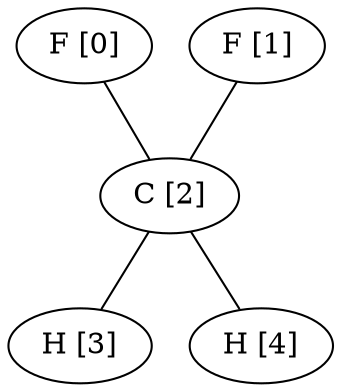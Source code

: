 graph G {
0[label="F [0]"];
1[label="F [1]"];
2[label="C [2]"];
3[label="H [3]"];
4[label="H [4]"];
0--2 ;
1--2 ;
2--3 ;
2--4 ;
}
